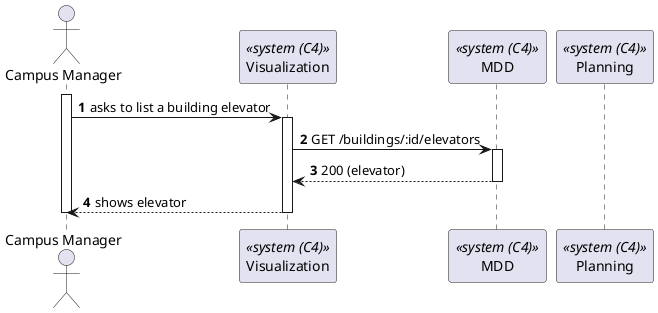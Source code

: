 @startuml process-view
autonumber

actor CM as "Campus Manager"
participant UI as "Visualization" <<system (C4)>>
participant MDD as "MDD" <<system (C4)>>
participant P as "Planning" <<system (C4)>>


activate CM

CM -> UI : asks to list a building elevator
activate UI
UI -> MDD : GET /buildings/:id/elevators
activate MDD
MDD --> UI : 200 (elevator)
deactivate MDD

CM <-- UI : shows elevator
deactivate UI


deactivate CM

@enduml

